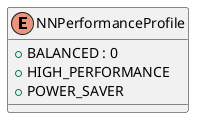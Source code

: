 @startuml
enum NNPerformanceProfile {
    + BALANCED : 0
    + HIGH_PERFORMANCE
    + POWER_SAVER
}
@enduml
